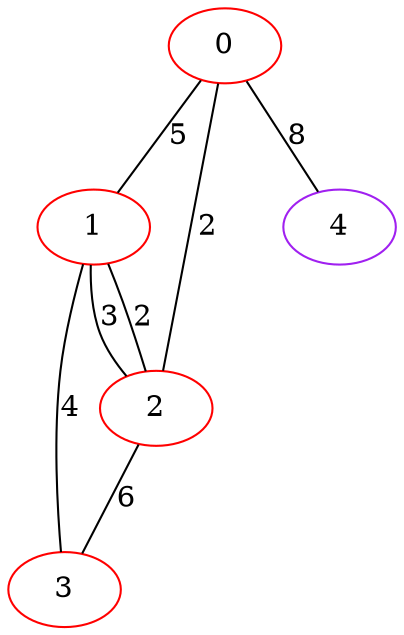 graph "" {
0 [color=red, weight=1];
1 [color=red, weight=1];
2 [color=red, weight=1];
3 [color=red, weight=1];
4 [color=purple, weight=4];
0 -- 1  [key=0, label=5];
0 -- 2  [key=0, label=2];
0 -- 4  [key=0, label=8];
1 -- 2  [key=0, label=2];
1 -- 2  [key=1, label=3];
1 -- 3  [key=0, label=4];
2 -- 3  [key=0, label=6];
}
